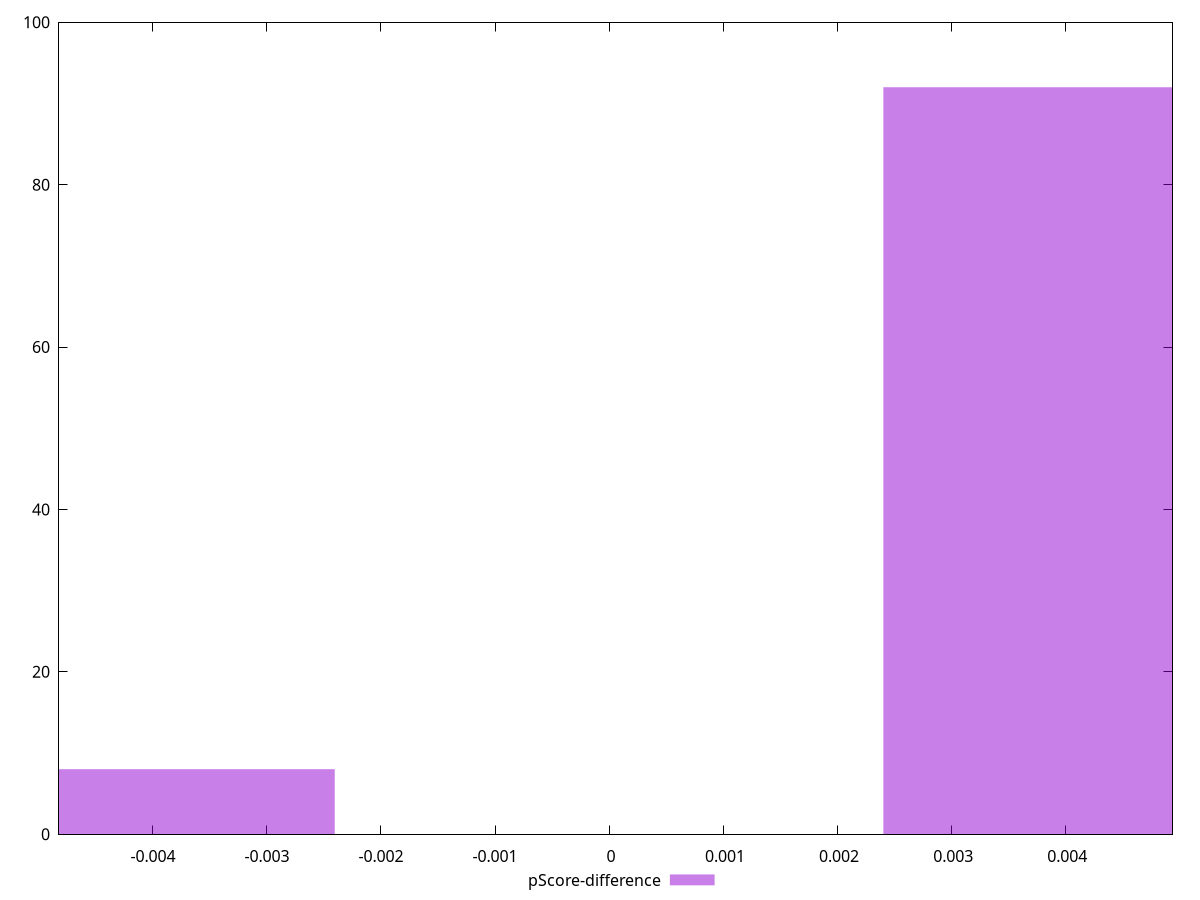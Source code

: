 reset

$pScoreDifference <<EOF
0.004811009668516484 92
-0.004811009668516484 8
EOF

set key outside below
set boxwidth 0.004811009668516484
set xrange [-0.0048235294117647265:0.004941176470588227]
set yrange [0:100]
set trange [0:100]
set style fill transparent solid 0.5 noborder
set terminal svg size 640, 490 enhanced background rgb 'white'
set output "reports/report_00031_2021-02-24T23-18-18.084Z/uses-rel-preload/samples/card/pScore-difference/histogram.svg"

plot $pScoreDifference title "pScore-difference" with boxes

reset
